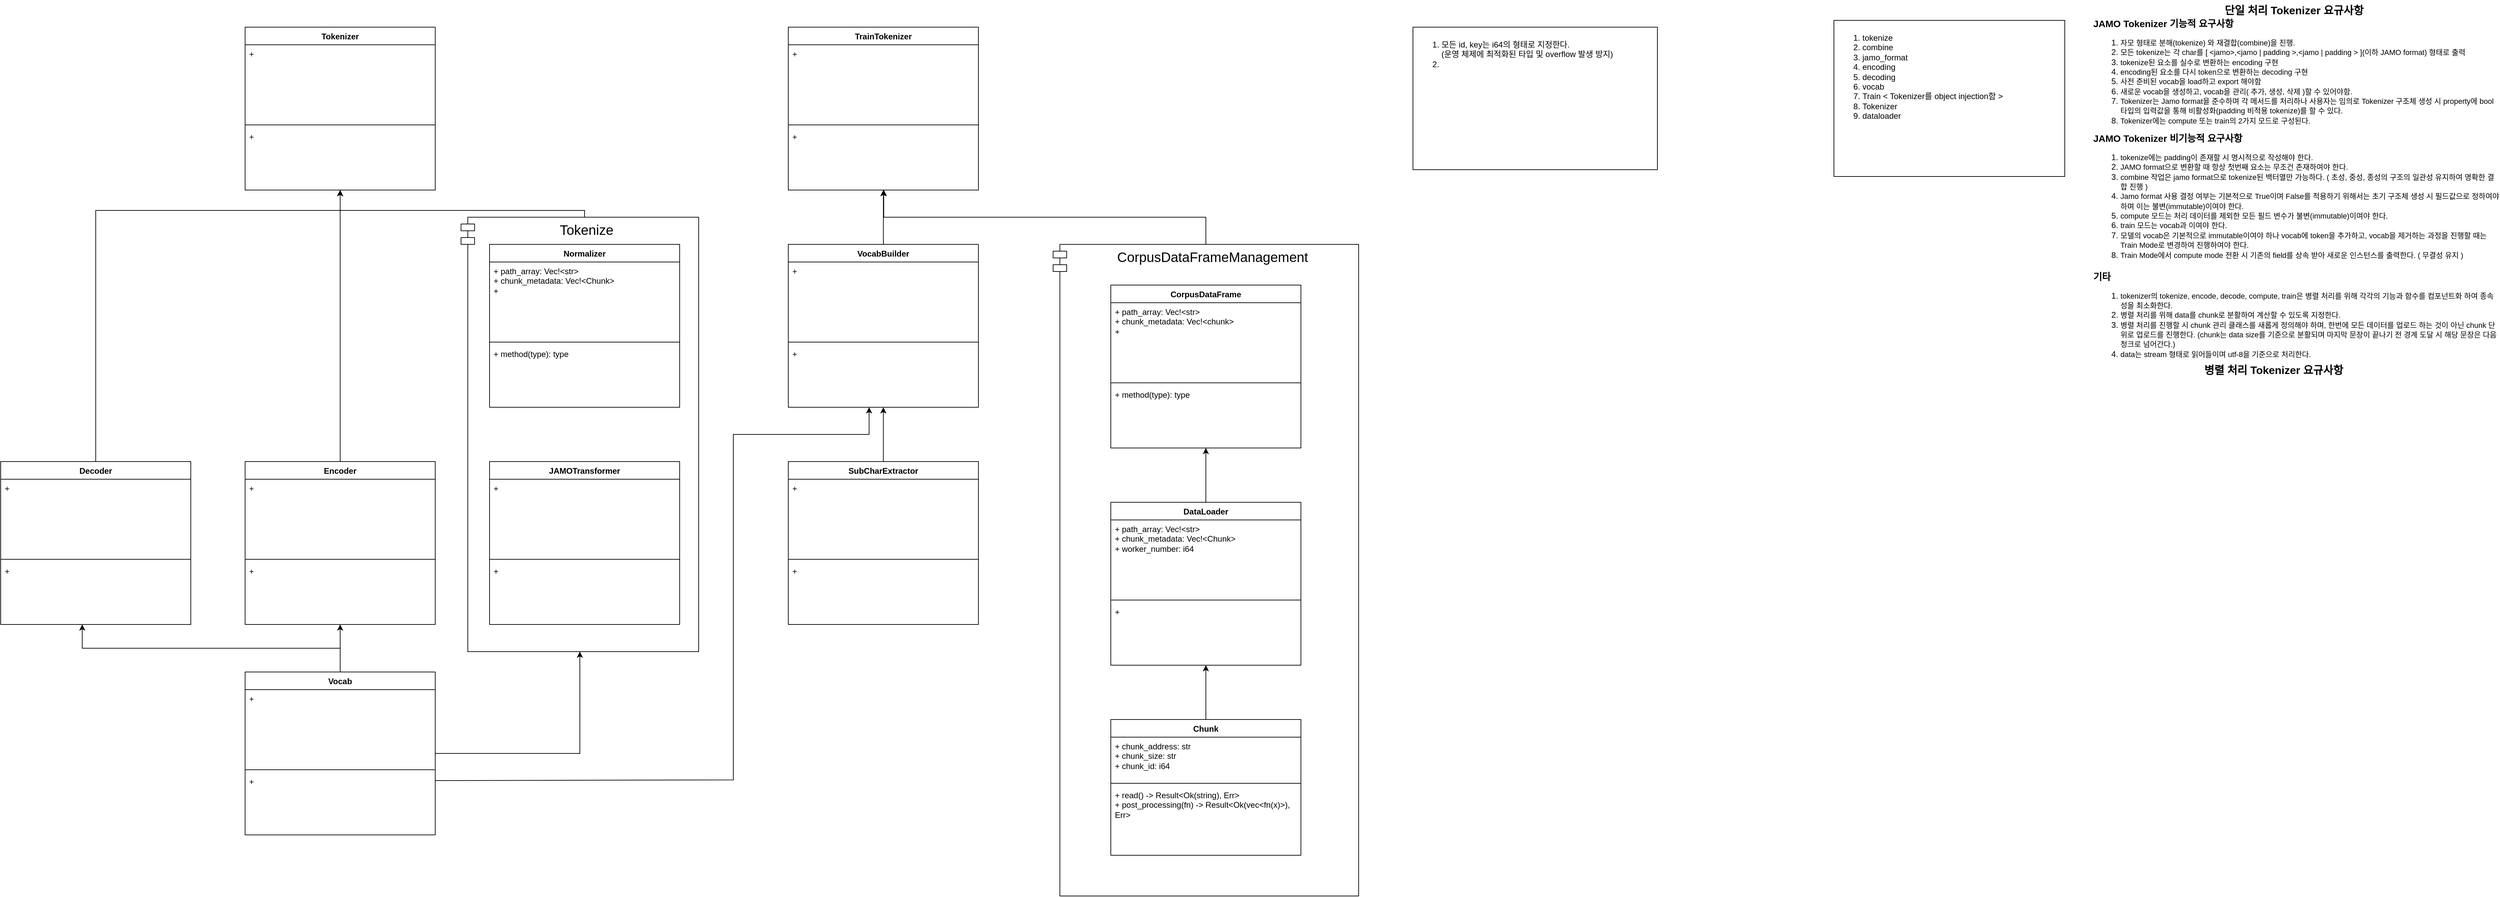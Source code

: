 <mxfile version="27.1.4">
  <diagram name="페이지-1" id="0h08854TT0-nEwNd6orM">
    <mxGraphModel dx="4878" dy="998" grid="1" gridSize="10" guides="1" tooltips="1" connect="1" arrows="1" fold="1" page="1" pageScale="1" pageWidth="827" pageHeight="1169" math="0" shadow="0">
      <root>
        <mxCell id="0" />
        <mxCell id="1" parent="0" />
        <mxCell id="PSzea8uc5oQjdOAftCm1-1" value="&lt;span style=&quot;font-size: 14px;&quot;&gt;&lt;b&gt;JAMO Tokenizer 기능적 요구사항&lt;/b&gt;&lt;/span&gt;&lt;div&gt;&lt;p&gt;&lt;/p&gt;&lt;ol&gt;&lt;li&gt;&lt;font style=&quot;font-size: 11px;&quot;&gt;자모 형태로 분해(tokenize) 와 재결합(combine)을 진행.&lt;/font&gt;&lt;/li&gt;&lt;li&gt;&lt;font style=&quot;font-size: 11px;&quot;&gt;모든 tokenize는 각 char를 [ &amp;lt;jamo&amp;gt;,&amp;lt;jamo&amp;nbsp;| padding&amp;nbsp;&amp;gt;,&amp;lt;jamo | padding &amp;gt;&amp;nbsp;](이하 JAMO format) 형태로 출력&lt;/font&gt;&lt;/li&gt;&lt;li&gt;&lt;font style=&quot;font-size: 11px;&quot;&gt;tokenize된 요소를 실수로 변환하는 encoding 구현&lt;/font&gt;&lt;/li&gt;&lt;li&gt;&lt;font style=&quot;font-size: 11px;&quot;&gt;encoding된 요소를 다시 token으로 변환하는 decoding 구현&lt;/font&gt;&lt;/li&gt;&lt;li&gt;&lt;span style=&quot;font-size: 11px;&quot;&gt;사전 준비된 vocab을 load하고 export 해야함&lt;/span&gt;&lt;/li&gt;&lt;li&gt;&lt;span style=&quot;font-size: 11px;&quot;&gt;새로운 vocab을 생성하고, vocab을 관리( 추가, 생성, 삭제 )할 수 있어야함.&lt;/span&gt;&lt;/li&gt;&lt;li&gt;&lt;span style=&quot;font-size: 11px;&quot;&gt;Tokenizer는 Jamo format을 준수하며 각 메서드를 처리하나 사용자는 임의로 Tokenizer 구조체 생성 시 property에 bool 타입의 입력값을 통해 비활성화(padding 비적용 tokenize)를 할 수 있다.&lt;/span&gt;&lt;/li&gt;&lt;li&gt;&lt;span style=&quot;font-size: 11px;&quot;&gt;Tokenizer에는 compute 또는 train의 2가지 모드로 구성된다.&lt;/span&gt;&lt;/li&gt;&lt;/ol&gt;&lt;p&gt;&lt;/p&gt;&lt;div&gt;&lt;span style=&quot;font-size: 14px;&quot;&gt;&lt;b&gt;&lt;br&gt;&lt;/b&gt;&lt;/span&gt;&lt;/div&gt;&lt;/div&gt;" style="text;html=1;align=left;verticalAlign=middle;whiteSpace=wrap;rounded=0;" parent="1" vertex="1">
          <mxGeometry x="160" y="80" width="600" height="160" as="geometry" />
        </mxCell>
        <mxCell id="PSzea8uc5oQjdOAftCm1-2" value="&lt;span style=&quot;font-size: 14px;&quot;&gt;&lt;b&gt;JAMO Tokenizer 비기능적 요구사항&lt;/b&gt;&lt;/span&gt;&lt;div&gt;&lt;p&gt;&lt;/p&gt;&lt;ol&gt;&lt;li&gt;&lt;font style=&quot;font-size: 11px;&quot;&gt;tokenize에는 padding이 존재할 시 명시적으로 작성해야 한다.&lt;/font&gt;&lt;/li&gt;&lt;li&gt;&lt;font style=&quot;font-size: 11px;&quot;&gt;JAMO format으로 변환할 때 항상 첫번째 요소는 무조건 존재하여야 한다.&lt;/font&gt;&lt;/li&gt;&lt;li&gt;&lt;font style=&quot;font-size: 11px;&quot;&gt;combine 작업은 jamo format으로 tokenize된 백터열만 가능하다. ( 초성, 중성, 종성의 구조의 일관성 유지하여 명확한 결합 진행 )&lt;/font&gt;&lt;/li&gt;&lt;li&gt;&lt;span style=&quot;font-size: 11px;&quot;&gt;Jamo format 사용 결정 여부는 기본적으로 True이며 False를 적용하기 위해서는 초기 구조체 생성 시 필드값으로 정하여야 하며 이는 불변(immutable)이여야 한다.&lt;/span&gt;&lt;/li&gt;&lt;li&gt;&lt;span style=&quot;font-size: 11px;&quot;&gt;compute 모드는 처리 데이터를 제외한 모든 필드 변수가&amp;nbsp;불변(immutable)이여야 한다.&lt;/span&gt;&lt;/li&gt;&lt;li&gt;&lt;span style=&quot;font-size: 11px;&quot;&gt;train 모드는 vocab과 이여야 한다.&lt;/span&gt;&lt;/li&gt;&lt;li&gt;&lt;span style=&quot;font-size: 11px;&quot;&gt;모델의 vocab은 기본적으로 immutable이여야 하나 vocab에 token을 추가하고, vocab을 제거하는 과정을 진행할 때는 Train Mode로 변경하여 진행하여야 한다.&lt;/span&gt;&lt;/li&gt;&lt;li&gt;&lt;span style=&quot;font-size: 11px;&quot;&gt;Train Mode에서 compute mode 전환 시 기존의 field를 상속 받아 새로운 인스턴스를 출력한다. ( 무결성 유지 )&lt;/span&gt;&lt;/li&gt;&lt;/ol&gt;&lt;/div&gt;" style="text;html=1;align=left;verticalAlign=middle;whiteSpace=wrap;rounded=0;" parent="1" vertex="1">
          <mxGeometry x="160" y="240" width="600" height="190" as="geometry" />
        </mxCell>
        <mxCell id="PSzea8uc5oQjdOAftCm1-3" value="&lt;font style=&quot;font-size: 16px;&quot;&gt;&lt;b&gt;단일 처리 Tokenizer 요규사항&amp;nbsp;&lt;/b&gt;&lt;/font&gt;" style="text;html=1;align=center;verticalAlign=middle;whiteSpace=wrap;rounded=0;" parent="1" vertex="1">
          <mxGeometry x="160" y="40" width="600" height="30" as="geometry" />
        </mxCell>
        <mxCell id="PSzea8uc5oQjdOAftCm1-4" value="&lt;font style=&quot;font-size: 16px;&quot;&gt;&lt;b&gt;병렬 처리 Tokenizer 요규사항&amp;nbsp;&lt;/b&gt;&lt;/font&gt;" style="text;html=1;align=center;verticalAlign=middle;whiteSpace=wrap;rounded=0;" parent="1" vertex="1">
          <mxGeometry x="130" y="570" width="600" height="30" as="geometry" />
        </mxCell>
        <mxCell id="PSzea8uc5oQjdOAftCm1-5" value="&lt;span style=&quot;font-size: 14px;&quot;&gt;&lt;b&gt;기타&lt;/b&gt;&lt;/span&gt;&lt;div&gt;&lt;p&gt;&lt;/p&gt;&lt;ol&gt;&lt;li&gt;&lt;span style=&quot;font-size: 11px;&quot;&gt;tokenizer의 tokenize, encode, decode, compute, train은 병렬 처리를 위해 각각의 기능과 함수를 컴포넌트화 하여 종속성을 최소화한다.&lt;/span&gt;&lt;/li&gt;&lt;li&gt;&lt;span style=&quot;font-size: 11px;&quot;&gt;병렬 처리를 위해 data를 chunk로 분활하여 계산할 수 있도록 지정한다.&lt;/span&gt;&lt;/li&gt;&lt;li&gt;&lt;span style=&quot;font-size: 11px;&quot;&gt;병렬 처리를 진행할 시 chunk 관리 클래스를 새롭게 정의해야 하며, 한번에 모든 데이터를 업로드 하는 것이 아닌 chunk 단위로 업로드를 진행한다. (chunk는 data size를 기준으로 분활되며 마지막 문장이 끝나기 전 경계 도달 시 해당 문장은 다음 청크로 넘어간다.)&lt;/span&gt;&lt;/li&gt;&lt;li&gt;&lt;span style=&quot;font-size: 11px;&quot;&gt;data는 stream 형태로 읽어들이며 utf-8을 기준으로 처리한다.&lt;/span&gt;&lt;/li&gt;&lt;/ol&gt;&lt;/div&gt;" style="text;html=1;align=left;verticalAlign=middle;whiteSpace=wrap;rounded=0;" parent="1" vertex="1">
          <mxGeometry x="160" y="440" width="600" height="140" as="geometry" />
        </mxCell>
        <mxCell id="PSzea8uc5oQjdOAftCm1-6" value="&lt;ol&gt;&lt;li&gt;tokenize&lt;/li&gt;&lt;li&gt;combine&lt;/li&gt;&lt;li&gt;jamo_format&lt;/li&gt;&lt;li&gt;encoding&lt;/li&gt;&lt;li&gt;decoding&lt;/li&gt;&lt;li&gt;vocab&lt;/li&gt;&lt;li&gt;&lt;span style=&quot;background-color: transparent; color: light-dark(rgb(0, 0, 0), rgb(255, 255, 255));&quot;&gt;Train &amp;lt; Tokenizer를 object injection함 &amp;gt;&lt;/span&gt;&lt;/li&gt;&lt;li&gt;Tokenizer&lt;/li&gt;&lt;li&gt;dataloader&lt;/li&gt;&lt;/ol&gt;" style="rounded=0;whiteSpace=wrap;html=1;align=left;verticalAlign=top;" parent="1" vertex="1">
          <mxGeometry x="-220" y="70" width="340" height="230" as="geometry" />
        </mxCell>
        <mxCell id="-UDsvztjERI6EMqML59h-25" style="edgeStyle=orthogonalEdgeStyle;rounded=0;orthogonalLoop=1;jettySize=auto;html=1;entryX=0.5;entryY=1;entryDx=0;entryDy=0;entryPerimeter=0;" edge="1" parent="1" target="-UDsvztjERI6EMqML59h-4">
          <mxGeometry relative="1" as="geometry">
            <mxPoint x="-2420" y="330" as="targetPoint" />
            <mxPoint x="-2060" y="370" as="sourcePoint" />
            <Array as="points">
              <mxPoint x="-2060" y="350" />
              <mxPoint x="-2420" y="350" />
            </Array>
          </mxGeometry>
        </mxCell>
        <mxCell id="fGygiR2meMWEybvUlObT-21" value="&lt;ol&gt;&lt;li&gt;모든 id, key는 i64의 형태로 지정한다.&lt;br&gt;(운영 체제에 최적화된 타입 및 overflow 발생 방지)&lt;/li&gt;&lt;li&gt;&lt;br&gt;&lt;/li&gt;&lt;/ol&gt;" style="whiteSpace=wrap;html=1;verticalAlign=top;align=left;" parent="1" vertex="1">
          <mxGeometry x="-840" y="80" width="360" height="210" as="geometry" />
        </mxCell>
        <mxCell id="-UDsvztjERI6EMqML59h-1" value="Tokenizer" style="swimlane;fontStyle=1;align=center;verticalAlign=top;childLayout=stackLayout;horizontal=1;startSize=26;horizontalStack=0;resizeParent=1;resizeParentMax=0;resizeLast=0;collapsible=1;marginBottom=0;whiteSpace=wrap;html=1;" vertex="1" parent="1">
          <mxGeometry x="-2560" y="80" width="280" height="240" as="geometry" />
        </mxCell>
        <mxCell id="-UDsvztjERI6EMqML59h-2" value="+" style="text;strokeColor=none;fillColor=none;align=left;verticalAlign=top;spacingLeft=4;spacingRight=4;overflow=hidden;rotatable=0;points=[[0,0.5],[1,0.5]];portConstraint=eastwest;whiteSpace=wrap;html=1;" vertex="1" parent="-UDsvztjERI6EMqML59h-1">
          <mxGeometry y="26" width="280" height="114" as="geometry" />
        </mxCell>
        <mxCell id="-UDsvztjERI6EMqML59h-3" value="" style="line;strokeWidth=1;fillColor=none;align=left;verticalAlign=middle;spacingTop=-1;spacingLeft=3;spacingRight=3;rotatable=0;labelPosition=right;points=[];portConstraint=eastwest;strokeColor=inherit;" vertex="1" parent="-UDsvztjERI6EMqML59h-1">
          <mxGeometry y="140" width="280" height="8" as="geometry" />
        </mxCell>
        <mxCell id="-UDsvztjERI6EMqML59h-4" value="+&amp;nbsp;" style="text;strokeColor=none;fillColor=none;align=left;verticalAlign=top;spacingLeft=4;spacingRight=4;overflow=hidden;rotatable=0;points=[[0,0.5],[1,0.5]];portConstraint=eastwest;whiteSpace=wrap;html=1;" vertex="1" parent="-UDsvztjERI6EMqML59h-1">
          <mxGeometry y="148" width="280" height="92" as="geometry" />
        </mxCell>
        <mxCell id="-UDsvztjERI6EMqML59h-26" style="edgeStyle=orthogonalEdgeStyle;rounded=0;orthogonalLoop=1;jettySize=auto;html=1;" edge="1" parent="1" source="-UDsvztjERI6EMqML59h-9">
          <mxGeometry relative="1" as="geometry">
            <mxPoint x="-2060" y="640" as="targetPoint" />
          </mxGeometry>
        </mxCell>
        <mxCell id="-UDsvztjERI6EMqML59h-13" value="Encoder" style="swimlane;fontStyle=1;align=center;verticalAlign=top;childLayout=stackLayout;horizontal=1;startSize=26;horizontalStack=0;resizeParent=1;resizeParentMax=0;resizeLast=0;collapsible=1;marginBottom=0;whiteSpace=wrap;html=1;" vertex="1" parent="1">
          <mxGeometry x="-2560" y="720" width="280" height="240" as="geometry" />
        </mxCell>
        <mxCell id="-UDsvztjERI6EMqML59h-14" value="+" style="text;strokeColor=none;fillColor=none;align=left;verticalAlign=top;spacingLeft=4;spacingRight=4;overflow=hidden;rotatable=0;points=[[0,0.5],[1,0.5]];portConstraint=eastwest;whiteSpace=wrap;html=1;" vertex="1" parent="-UDsvztjERI6EMqML59h-13">
          <mxGeometry y="26" width="280" height="114" as="geometry" />
        </mxCell>
        <mxCell id="-UDsvztjERI6EMqML59h-15" value="" style="line;strokeWidth=1;fillColor=none;align=left;verticalAlign=middle;spacingTop=-1;spacingLeft=3;spacingRight=3;rotatable=0;labelPosition=right;points=[];portConstraint=eastwest;strokeColor=inherit;" vertex="1" parent="-UDsvztjERI6EMqML59h-13">
          <mxGeometry y="140" width="280" height="8" as="geometry" />
        </mxCell>
        <mxCell id="-UDsvztjERI6EMqML59h-16" value="+&amp;nbsp;" style="text;strokeColor=none;fillColor=none;align=left;verticalAlign=top;spacingLeft=4;spacingRight=4;overflow=hidden;rotatable=0;points=[[0,0.5],[1,0.5]];portConstraint=eastwest;whiteSpace=wrap;html=1;" vertex="1" parent="-UDsvztjERI6EMqML59h-13">
          <mxGeometry y="148" width="280" height="92" as="geometry" />
        </mxCell>
        <mxCell id="-UDsvztjERI6EMqML59h-28" style="edgeStyle=orthogonalEdgeStyle;rounded=0;orthogonalLoop=1;jettySize=auto;html=1;" edge="1" parent="1" source="-UDsvztjERI6EMqML59h-17">
          <mxGeometry relative="1" as="geometry">
            <mxPoint x="-2420" y="320" as="targetPoint" />
            <Array as="points">
              <mxPoint x="-2780" y="350" />
              <mxPoint x="-2420" y="350" />
            </Array>
          </mxGeometry>
        </mxCell>
        <mxCell id="-UDsvztjERI6EMqML59h-17" value="Decoder" style="swimlane;fontStyle=1;align=center;verticalAlign=top;childLayout=stackLayout;horizontal=1;startSize=26;horizontalStack=0;resizeParent=1;resizeParentMax=0;resizeLast=0;collapsible=1;marginBottom=0;whiteSpace=wrap;html=1;" vertex="1" parent="1">
          <mxGeometry x="-2920" y="720" width="280" height="240" as="geometry" />
        </mxCell>
        <mxCell id="-UDsvztjERI6EMqML59h-18" value="+" style="text;strokeColor=none;fillColor=none;align=left;verticalAlign=top;spacingLeft=4;spacingRight=4;overflow=hidden;rotatable=0;points=[[0,0.5],[1,0.5]];portConstraint=eastwest;whiteSpace=wrap;html=1;" vertex="1" parent="-UDsvztjERI6EMqML59h-17">
          <mxGeometry y="26" width="280" height="114" as="geometry" />
        </mxCell>
        <mxCell id="-UDsvztjERI6EMqML59h-19" value="" style="line;strokeWidth=1;fillColor=none;align=left;verticalAlign=middle;spacingTop=-1;spacingLeft=3;spacingRight=3;rotatable=0;labelPosition=right;points=[];portConstraint=eastwest;strokeColor=inherit;" vertex="1" parent="-UDsvztjERI6EMqML59h-17">
          <mxGeometry y="140" width="280" height="8" as="geometry" />
        </mxCell>
        <mxCell id="-UDsvztjERI6EMqML59h-20" value="+&amp;nbsp;" style="text;strokeColor=none;fillColor=none;align=left;verticalAlign=top;spacingLeft=4;spacingRight=4;overflow=hidden;rotatable=0;points=[[0,0.5],[1,0.5]];portConstraint=eastwest;whiteSpace=wrap;html=1;" vertex="1" parent="-UDsvztjERI6EMqML59h-17">
          <mxGeometry y="148" width="280" height="92" as="geometry" />
        </mxCell>
        <mxCell id="-UDsvztjERI6EMqML59h-76" style="edgeStyle=orthogonalEdgeStyle;rounded=0;orthogonalLoop=1;jettySize=auto;html=1;exitX=1;exitY=0.13;exitDx=0;exitDy=0;exitPerimeter=0;" edge="1" parent="1" source="-UDsvztjERI6EMqML59h-24">
          <mxGeometry relative="1" as="geometry">
            <mxPoint x="-1641" y="640" as="targetPoint" />
            <mxPoint x="-2301" y="1190" as="sourcePoint" />
            <Array as="points">
              <mxPoint x="-1841" y="1189" />
              <mxPoint x="-1841" y="680" />
              <mxPoint x="-1641" y="680" />
            </Array>
          </mxGeometry>
        </mxCell>
        <mxCell id="-UDsvztjERI6EMqML59h-21" value="Vocab" style="swimlane;fontStyle=1;align=center;verticalAlign=top;childLayout=stackLayout;horizontal=1;startSize=26;horizontalStack=0;resizeParent=1;resizeParentMax=0;resizeLast=0;collapsible=1;marginBottom=0;whiteSpace=wrap;html=1;" vertex="1" parent="1">
          <mxGeometry x="-2560" y="1030" width="280" height="240" as="geometry" />
        </mxCell>
        <mxCell id="-UDsvztjERI6EMqML59h-22" value="+" style="text;strokeColor=none;fillColor=none;align=left;verticalAlign=top;spacingLeft=4;spacingRight=4;overflow=hidden;rotatable=0;points=[[0,0.5],[1,0.5]];portConstraint=eastwest;whiteSpace=wrap;html=1;" vertex="1" parent="-UDsvztjERI6EMqML59h-21">
          <mxGeometry y="26" width="280" height="114" as="geometry" />
        </mxCell>
        <mxCell id="-UDsvztjERI6EMqML59h-23" value="" style="line;strokeWidth=1;fillColor=none;align=left;verticalAlign=middle;spacingTop=-1;spacingLeft=3;spacingRight=3;rotatable=0;labelPosition=right;points=[];portConstraint=eastwest;strokeColor=inherit;" vertex="1" parent="-UDsvztjERI6EMqML59h-21">
          <mxGeometry y="140" width="280" height="8" as="geometry" />
        </mxCell>
        <mxCell id="-UDsvztjERI6EMqML59h-24" value="+&amp;nbsp;" style="text;strokeColor=none;fillColor=none;align=left;verticalAlign=top;spacingLeft=4;spacingRight=4;overflow=hidden;rotatable=0;points=[[0,0.5],[1,0.5]];portConstraint=eastwest;whiteSpace=wrap;html=1;" vertex="1" parent="-UDsvztjERI6EMqML59h-21">
          <mxGeometry y="148" width="280" height="92" as="geometry" />
        </mxCell>
        <mxCell id="-UDsvztjERI6EMqML59h-27" style="edgeStyle=orthogonalEdgeStyle;rounded=0;orthogonalLoop=1;jettySize=auto;html=1;entryX=0.5;entryY=1;entryDx=0;entryDy=0;entryPerimeter=0;" edge="1" parent="1" source="-UDsvztjERI6EMqML59h-13" target="-UDsvztjERI6EMqML59h-4">
          <mxGeometry relative="1" as="geometry" />
        </mxCell>
        <mxCell id="-UDsvztjERI6EMqML59h-29" style="edgeStyle=orthogonalEdgeStyle;rounded=0;orthogonalLoop=1;jettySize=auto;html=1;entryX=0.5;entryY=1;entryDx=0;entryDy=0;entryPerimeter=0;" edge="1" parent="1" source="-UDsvztjERI6EMqML59h-21" target="-UDsvztjERI6EMqML59h-16">
          <mxGeometry relative="1" as="geometry" />
        </mxCell>
        <mxCell id="-UDsvztjERI6EMqML59h-31" style="edgeStyle=orthogonalEdgeStyle;rounded=0;orthogonalLoop=1;jettySize=auto;html=1;" edge="1" parent="1" source="-UDsvztjERI6EMqML59h-21" target="-UDsvztjERI6EMqML59h-74">
          <mxGeometry relative="1" as="geometry" />
        </mxCell>
        <mxCell id="-UDsvztjERI6EMqML59h-32" style="edgeStyle=orthogonalEdgeStyle;rounded=0;orthogonalLoop=1;jettySize=auto;html=1;entryX=0.429;entryY=1;entryDx=0;entryDy=0;entryPerimeter=0;" edge="1" parent="1" source="-UDsvztjERI6EMqML59h-21" target="-UDsvztjERI6EMqML59h-20">
          <mxGeometry relative="1" as="geometry" />
        </mxCell>
        <mxCell id="-UDsvztjERI6EMqML59h-35" value="TrainTokenizer" style="swimlane;fontStyle=1;align=center;verticalAlign=top;childLayout=stackLayout;horizontal=1;startSize=26;horizontalStack=0;resizeParent=1;resizeParentMax=0;resizeLast=0;collapsible=1;marginBottom=0;whiteSpace=wrap;html=1;" vertex="1" parent="1">
          <mxGeometry x="-1760" y="80" width="280" height="240" as="geometry" />
        </mxCell>
        <mxCell id="-UDsvztjERI6EMqML59h-36" value="+" style="text;strokeColor=none;fillColor=none;align=left;verticalAlign=top;spacingLeft=4;spacingRight=4;overflow=hidden;rotatable=0;points=[[0,0.5],[1,0.5]];portConstraint=eastwest;whiteSpace=wrap;html=1;" vertex="1" parent="-UDsvztjERI6EMqML59h-35">
          <mxGeometry y="26" width="280" height="114" as="geometry" />
        </mxCell>
        <mxCell id="-UDsvztjERI6EMqML59h-37" value="" style="line;strokeWidth=1;fillColor=none;align=left;verticalAlign=middle;spacingTop=-1;spacingLeft=3;spacingRight=3;rotatable=0;labelPosition=right;points=[];portConstraint=eastwest;strokeColor=inherit;" vertex="1" parent="-UDsvztjERI6EMqML59h-35">
          <mxGeometry y="140" width="280" height="8" as="geometry" />
        </mxCell>
        <mxCell id="-UDsvztjERI6EMqML59h-38" value="+&amp;nbsp;" style="text;strokeColor=none;fillColor=none;align=left;verticalAlign=top;spacingLeft=4;spacingRight=4;overflow=hidden;rotatable=0;points=[[0,0.5],[1,0.5]];portConstraint=eastwest;whiteSpace=wrap;html=1;" vertex="1" parent="-UDsvztjERI6EMqML59h-35">
          <mxGeometry y="148" width="280" height="92" as="geometry" />
        </mxCell>
        <mxCell id="-UDsvztjERI6EMqML59h-46" value="" style="group" vertex="1" connectable="0" parent="1">
          <mxGeometry x="-1370" y="400" width="450" height="960" as="geometry" />
        </mxCell>
        <mxCell id="-UDsvztjERI6EMqML59h-45" value="&lt;span style=&quot;font-size: 20px;&quot;&gt;CorpusDataFrameManagement&lt;/span&gt;" style="shape=module;align=left;spacingLeft=20;align=center;verticalAlign=top;whiteSpace=wrap;html=1;" vertex="1" parent="-UDsvztjERI6EMqML59h-46">
          <mxGeometry width="450" height="960" as="geometry" />
        </mxCell>
        <mxCell id="fGygiR2meMWEybvUlObT-2" value="DataLoader" style="swimlane;fontStyle=1;align=center;verticalAlign=top;childLayout=stackLayout;horizontal=1;startSize=26;horizontalStack=0;resizeParent=1;resizeParentMax=0;resizeLast=0;collapsible=1;marginBottom=0;whiteSpace=wrap;html=1;" parent="-UDsvztjERI6EMqML59h-46" vertex="1">
          <mxGeometry x="85" y="380" width="280" height="240" as="geometry" />
        </mxCell>
        <mxCell id="fGygiR2meMWEybvUlObT-3" value="+ path_array: Vec!&amp;lt;str&amp;gt;&lt;div&gt;+ chunk_metadata: Vec!&amp;lt;Chunk&amp;gt;&lt;/div&gt;&lt;div&gt;+ worker_number:&amp;nbsp;&lt;span style=&quot;background-color: transparent; color: light-dark(rgb(0, 0, 0), rgb(255, 255, 255));&quot;&gt;i64&lt;/span&gt;&lt;/div&gt;" style="text;strokeColor=none;fillColor=none;align=left;verticalAlign=top;spacingLeft=4;spacingRight=4;overflow=hidden;rotatable=0;points=[[0,0.5],[1,0.5]];portConstraint=eastwest;whiteSpace=wrap;html=1;" parent="fGygiR2meMWEybvUlObT-2" vertex="1">
          <mxGeometry y="26" width="280" height="114" as="geometry" />
        </mxCell>
        <mxCell id="fGygiR2meMWEybvUlObT-4" value="" style="line;strokeWidth=1;fillColor=none;align=left;verticalAlign=middle;spacingTop=-1;spacingLeft=3;spacingRight=3;rotatable=0;labelPosition=right;points=[];portConstraint=eastwest;strokeColor=inherit;" parent="fGygiR2meMWEybvUlObT-2" vertex="1">
          <mxGeometry y="140" width="280" height="8" as="geometry" />
        </mxCell>
        <mxCell id="fGygiR2meMWEybvUlObT-5" value="+&amp;nbsp;" style="text;strokeColor=none;fillColor=none;align=left;verticalAlign=top;spacingLeft=4;spacingRight=4;overflow=hidden;rotatable=0;points=[[0,0.5],[1,0.5]];portConstraint=eastwest;whiteSpace=wrap;html=1;" parent="fGygiR2meMWEybvUlObT-2" vertex="1">
          <mxGeometry y="148" width="280" height="92" as="geometry" />
        </mxCell>
        <mxCell id="fGygiR2meMWEybvUlObT-6" value="Chunk" style="swimlane;fontStyle=1;align=center;verticalAlign=top;childLayout=stackLayout;horizontal=1;startSize=26;horizontalStack=0;resizeParent=1;resizeParentMax=0;resizeLast=0;collapsible=1;marginBottom=0;whiteSpace=wrap;html=1;" parent="-UDsvztjERI6EMqML59h-46" vertex="1">
          <mxGeometry x="85" y="700" width="280" height="200" as="geometry" />
        </mxCell>
        <mxCell id="fGygiR2meMWEybvUlObT-7" value="+ chunk_address: str&lt;div&gt;+ chunk_size: str&lt;/div&gt;&lt;div&gt;+ chunk_id: i64&lt;/div&gt;" style="text;strokeColor=none;fillColor=none;align=left;verticalAlign=top;spacingLeft=4;spacingRight=4;overflow=hidden;rotatable=0;points=[[0,0.5],[1,0.5]];portConstraint=eastwest;whiteSpace=wrap;html=1;" parent="fGygiR2meMWEybvUlObT-6" vertex="1">
          <mxGeometry y="26" width="280" height="64" as="geometry" />
        </mxCell>
        <mxCell id="fGygiR2meMWEybvUlObT-8" value="" style="line;strokeWidth=1;fillColor=none;align=left;verticalAlign=middle;spacingTop=-1;spacingLeft=3;spacingRight=3;rotatable=0;labelPosition=right;points=[];portConstraint=eastwest;strokeColor=inherit;" parent="fGygiR2meMWEybvUlObT-6" vertex="1">
          <mxGeometry y="90" width="280" height="8" as="geometry" />
        </mxCell>
        <mxCell id="fGygiR2meMWEybvUlObT-9" value="+ read() -&amp;gt; Result&amp;lt;Ok(string), Err&amp;gt;&lt;div&gt;+ post_processing(fn)&lt;span style=&quot;background-color: transparent; color: light-dark(rgb(0, 0, 0), rgb(255, 255, 255));&quot;&gt;&amp;nbsp;&lt;/span&gt;&lt;span style=&quot;background-color: transparent; color: light-dark(rgb(0, 0, 0), rgb(255, 255, 255));&quot;&gt;-&amp;gt; Result&amp;lt;Ok(vec&amp;lt;&lt;/span&gt;&lt;span style=&quot;background-color: transparent; color: light-dark(rgb(0, 0, 0), rgb(255, 255, 255));&quot;&gt;fn(x)&lt;/span&gt;&lt;span style=&quot;background-color: transparent; color: light-dark(rgb(0, 0, 0), rgb(255, 255, 255));&quot;&gt;&amp;gt;), Err&amp;gt;&lt;/span&gt;&lt;/div&gt;" style="text;strokeColor=none;fillColor=none;align=left;verticalAlign=top;spacingLeft=4;spacingRight=4;overflow=hidden;rotatable=0;points=[[0,0.5],[1,0.5]];portConstraint=eastwest;whiteSpace=wrap;html=1;" parent="fGygiR2meMWEybvUlObT-6" vertex="1">
          <mxGeometry y="98" width="280" height="102" as="geometry" />
        </mxCell>
        <mxCell id="fGygiR2meMWEybvUlObT-17" value="CorpusDataFrame" style="swimlane;fontStyle=1;align=center;verticalAlign=top;childLayout=stackLayout;horizontal=1;startSize=26;horizontalStack=0;resizeParent=1;resizeParentMax=0;resizeLast=0;collapsible=1;marginBottom=0;whiteSpace=wrap;html=1;" parent="-UDsvztjERI6EMqML59h-46" vertex="1">
          <mxGeometry x="85" y="60" width="280" height="240" as="geometry" />
        </mxCell>
        <mxCell id="fGygiR2meMWEybvUlObT-18" value="+ path_array: Vec!&amp;lt;str&amp;gt;&lt;div&gt;+ chunk_metadata: Vec!&amp;lt;chunk&amp;gt;&lt;/div&gt;&lt;div&gt;+&amp;nbsp;&lt;/div&gt;" style="text;strokeColor=none;fillColor=none;align=left;verticalAlign=top;spacingLeft=4;spacingRight=4;overflow=hidden;rotatable=0;points=[[0,0.5],[1,0.5]];portConstraint=eastwest;whiteSpace=wrap;html=1;" parent="fGygiR2meMWEybvUlObT-17" vertex="1">
          <mxGeometry y="26" width="280" height="114" as="geometry" />
        </mxCell>
        <mxCell id="fGygiR2meMWEybvUlObT-19" value="" style="line;strokeWidth=1;fillColor=none;align=left;verticalAlign=middle;spacingTop=-1;spacingLeft=3;spacingRight=3;rotatable=0;labelPosition=right;points=[];portConstraint=eastwest;strokeColor=inherit;" parent="fGygiR2meMWEybvUlObT-17" vertex="1">
          <mxGeometry y="140" width="280" height="8" as="geometry" />
        </mxCell>
        <mxCell id="fGygiR2meMWEybvUlObT-20" value="+ method(type): type" style="text;strokeColor=none;fillColor=none;align=left;verticalAlign=top;spacingLeft=4;spacingRight=4;overflow=hidden;rotatable=0;points=[[0,0.5],[1,0.5]];portConstraint=eastwest;whiteSpace=wrap;html=1;" parent="fGygiR2meMWEybvUlObT-17" vertex="1">
          <mxGeometry y="148" width="280" height="92" as="geometry" />
        </mxCell>
        <mxCell id="-UDsvztjERI6EMqML59h-33" style="edgeStyle=orthogonalEdgeStyle;rounded=0;orthogonalLoop=1;jettySize=auto;html=1;entryX=0.5;entryY=1;entryDx=0;entryDy=0;entryPerimeter=0;" edge="1" parent="-UDsvztjERI6EMqML59h-46" source="fGygiR2meMWEybvUlObT-6" target="fGygiR2meMWEybvUlObT-5">
          <mxGeometry relative="1" as="geometry">
            <mxPoint x="225" y="630" as="targetPoint" />
          </mxGeometry>
        </mxCell>
        <mxCell id="-UDsvztjERI6EMqML59h-34" style="edgeStyle=orthogonalEdgeStyle;rounded=0;orthogonalLoop=1;jettySize=auto;html=1;entryX=0.5;entryY=1;entryDx=0;entryDy=0;entryPerimeter=0;" edge="1" parent="-UDsvztjERI6EMqML59h-46" source="fGygiR2meMWEybvUlObT-2" target="fGygiR2meMWEybvUlObT-20">
          <mxGeometry relative="1" as="geometry" />
        </mxCell>
        <mxCell id="-UDsvztjERI6EMqML59h-55" style="edgeStyle=orthogonalEdgeStyle;rounded=0;orthogonalLoop=1;jettySize=auto;html=1;entryX=0.5;entryY=1;entryDx=0;entryDy=0;entryPerimeter=0;" edge="1" parent="1" source="-UDsvztjERI6EMqML59h-47" target="-UDsvztjERI6EMqML59h-54">
          <mxGeometry relative="1" as="geometry">
            <mxPoint x="-1620" y="650" as="targetPoint" />
          </mxGeometry>
        </mxCell>
        <mxCell id="-UDsvztjERI6EMqML59h-47" value="SubCharExtractor" style="swimlane;fontStyle=1;align=center;verticalAlign=top;childLayout=stackLayout;horizontal=1;startSize=26;horizontalStack=0;resizeParent=1;resizeParentMax=0;resizeLast=0;collapsible=1;marginBottom=0;whiteSpace=wrap;html=1;" vertex="1" parent="1">
          <mxGeometry x="-1760" y="720" width="280" height="240" as="geometry" />
        </mxCell>
        <mxCell id="-UDsvztjERI6EMqML59h-48" value="+" style="text;strokeColor=none;fillColor=none;align=left;verticalAlign=top;spacingLeft=4;spacingRight=4;overflow=hidden;rotatable=0;points=[[0,0.5],[1,0.5]];portConstraint=eastwest;whiteSpace=wrap;html=1;" vertex="1" parent="-UDsvztjERI6EMqML59h-47">
          <mxGeometry y="26" width="280" height="114" as="geometry" />
        </mxCell>
        <mxCell id="-UDsvztjERI6EMqML59h-49" value="" style="line;strokeWidth=1;fillColor=none;align=left;verticalAlign=middle;spacingTop=-1;spacingLeft=3;spacingRight=3;rotatable=0;labelPosition=right;points=[];portConstraint=eastwest;strokeColor=inherit;" vertex="1" parent="-UDsvztjERI6EMqML59h-47">
          <mxGeometry y="140" width="280" height="8" as="geometry" />
        </mxCell>
        <mxCell id="-UDsvztjERI6EMqML59h-50" value="+&amp;nbsp;" style="text;strokeColor=none;fillColor=none;align=left;verticalAlign=top;spacingLeft=4;spacingRight=4;overflow=hidden;rotatable=0;points=[[0,0.5],[1,0.5]];portConstraint=eastwest;whiteSpace=wrap;html=1;" vertex="1" parent="-UDsvztjERI6EMqML59h-47">
          <mxGeometry y="148" width="280" height="92" as="geometry" />
        </mxCell>
        <mxCell id="-UDsvztjERI6EMqML59h-51" value="VocabBuilder" style="swimlane;fontStyle=1;align=center;verticalAlign=top;childLayout=stackLayout;horizontal=1;startSize=26;horizontalStack=0;resizeParent=1;resizeParentMax=0;resizeLast=0;collapsible=1;marginBottom=0;whiteSpace=wrap;html=1;" vertex="1" parent="1">
          <mxGeometry x="-1760" y="400" width="280" height="240" as="geometry" />
        </mxCell>
        <mxCell id="-UDsvztjERI6EMqML59h-52" value="+" style="text;strokeColor=none;fillColor=none;align=left;verticalAlign=top;spacingLeft=4;spacingRight=4;overflow=hidden;rotatable=0;points=[[0,0.5],[1,0.5]];portConstraint=eastwest;whiteSpace=wrap;html=1;" vertex="1" parent="-UDsvztjERI6EMqML59h-51">
          <mxGeometry y="26" width="280" height="114" as="geometry" />
        </mxCell>
        <mxCell id="-UDsvztjERI6EMqML59h-53" value="" style="line;strokeWidth=1;fillColor=none;align=left;verticalAlign=middle;spacingTop=-1;spacingLeft=3;spacingRight=3;rotatable=0;labelPosition=right;points=[];portConstraint=eastwest;strokeColor=inherit;" vertex="1" parent="-UDsvztjERI6EMqML59h-51">
          <mxGeometry y="140" width="280" height="8" as="geometry" />
        </mxCell>
        <mxCell id="-UDsvztjERI6EMqML59h-54" value="+&amp;nbsp;" style="text;strokeColor=none;fillColor=none;align=left;verticalAlign=top;spacingLeft=4;spacingRight=4;overflow=hidden;rotatable=0;points=[[0,0.5],[1,0.5]];portConstraint=eastwest;whiteSpace=wrap;html=1;" vertex="1" parent="-UDsvztjERI6EMqML59h-51">
          <mxGeometry y="148" width="280" height="92" as="geometry" />
        </mxCell>
        <mxCell id="-UDsvztjERI6EMqML59h-56" style="edgeStyle=orthogonalEdgeStyle;rounded=0;orthogonalLoop=1;jettySize=auto;html=1;entryX=0.5;entryY=1;entryDx=0;entryDy=0;entryPerimeter=0;" edge="1" parent="1" source="-UDsvztjERI6EMqML59h-51" target="-UDsvztjERI6EMqML59h-38">
          <mxGeometry relative="1" as="geometry" />
        </mxCell>
        <mxCell id="-UDsvztjERI6EMqML59h-57" style="edgeStyle=orthogonalEdgeStyle;rounded=0;orthogonalLoop=1;jettySize=auto;html=1;entryX=0.502;entryY=0.996;entryDx=0;entryDy=0;entryPerimeter=0;" edge="1" parent="1" source="-UDsvztjERI6EMqML59h-45" target="-UDsvztjERI6EMqML59h-38">
          <mxGeometry relative="1" as="geometry" />
        </mxCell>
        <mxCell id="-UDsvztjERI6EMqML59h-78" value="" style="group" vertex="1" connectable="0" parent="1">
          <mxGeometry x="-2242" y="360" width="350" height="640" as="geometry" />
        </mxCell>
        <mxCell id="-UDsvztjERI6EMqML59h-74" value="&lt;font style=&quot;font-size: 20px;&quot;&gt;Tokenize&lt;/font&gt;" style="shape=module;align=left;spacingLeft=20;align=center;verticalAlign=top;whiteSpace=wrap;html=1;" vertex="1" parent="-UDsvztjERI6EMqML59h-78">
          <mxGeometry width="350" height="640" as="geometry" />
        </mxCell>
        <mxCell id="fGygiR2meMWEybvUlObT-11" value="Normalizer" style="swimlane;fontStyle=1;align=center;verticalAlign=top;childLayout=stackLayout;horizontal=1;startSize=26;horizontalStack=0;resizeParent=1;resizeParentMax=0;resizeLast=0;collapsible=1;marginBottom=0;whiteSpace=wrap;html=1;" parent="-UDsvztjERI6EMqML59h-78" vertex="1">
          <mxGeometry x="42" y="40" width="280" height="240" as="geometry" />
        </mxCell>
        <mxCell id="fGygiR2meMWEybvUlObT-12" value="+ path_array: Vec!&amp;lt;str&amp;gt;&lt;div&gt;+ chunk_metadata: Vec!&amp;lt;Chunk&amp;gt;&lt;/div&gt;&lt;div&gt;+&amp;nbsp;&lt;/div&gt;" style="text;strokeColor=none;fillColor=none;align=left;verticalAlign=top;spacingLeft=4;spacingRight=4;overflow=hidden;rotatable=0;points=[[0,0.5],[1,0.5]];portConstraint=eastwest;whiteSpace=wrap;html=1;" parent="fGygiR2meMWEybvUlObT-11" vertex="1">
          <mxGeometry y="26" width="280" height="114" as="geometry" />
        </mxCell>
        <mxCell id="fGygiR2meMWEybvUlObT-13" value="" style="line;strokeWidth=1;fillColor=none;align=left;verticalAlign=middle;spacingTop=-1;spacingLeft=3;spacingRight=3;rotatable=0;labelPosition=right;points=[];portConstraint=eastwest;strokeColor=inherit;" parent="fGygiR2meMWEybvUlObT-11" vertex="1">
          <mxGeometry y="140" width="280" height="8" as="geometry" />
        </mxCell>
        <mxCell id="fGygiR2meMWEybvUlObT-14" value="+ method(type): type" style="text;strokeColor=none;fillColor=none;align=left;verticalAlign=top;spacingLeft=4;spacingRight=4;overflow=hidden;rotatable=0;points=[[0,0.5],[1,0.5]];portConstraint=eastwest;whiteSpace=wrap;html=1;" parent="fGygiR2meMWEybvUlObT-11" vertex="1">
          <mxGeometry y="148" width="280" height="92" as="geometry" />
        </mxCell>
        <mxCell id="-UDsvztjERI6EMqML59h-9" value="JAMOTransformer" style="swimlane;fontStyle=1;align=center;verticalAlign=top;childLayout=stackLayout;horizontal=1;startSize=26;horizontalStack=0;resizeParent=1;resizeParentMax=0;resizeLast=0;collapsible=1;marginBottom=0;whiteSpace=wrap;html=1;" vertex="1" parent="-UDsvztjERI6EMqML59h-78">
          <mxGeometry x="42" y="360" width="280" height="240" as="geometry" />
        </mxCell>
        <mxCell id="-UDsvztjERI6EMqML59h-10" value="+" style="text;strokeColor=none;fillColor=none;align=left;verticalAlign=top;spacingLeft=4;spacingRight=4;overflow=hidden;rotatable=0;points=[[0,0.5],[1,0.5]];portConstraint=eastwest;whiteSpace=wrap;html=1;" vertex="1" parent="-UDsvztjERI6EMqML59h-9">
          <mxGeometry y="26" width="280" height="114" as="geometry" />
        </mxCell>
        <mxCell id="-UDsvztjERI6EMqML59h-11" value="" style="line;strokeWidth=1;fillColor=none;align=left;verticalAlign=middle;spacingTop=-1;spacingLeft=3;spacingRight=3;rotatable=0;labelPosition=right;points=[];portConstraint=eastwest;strokeColor=inherit;" vertex="1" parent="-UDsvztjERI6EMqML59h-9">
          <mxGeometry y="140" width="280" height="8" as="geometry" />
        </mxCell>
        <mxCell id="-UDsvztjERI6EMqML59h-12" value="+&amp;nbsp;" style="text;strokeColor=none;fillColor=none;align=left;verticalAlign=top;spacingLeft=4;spacingRight=4;overflow=hidden;rotatable=0;points=[[0,0.5],[1,0.5]];portConstraint=eastwest;whiteSpace=wrap;html=1;" vertex="1" parent="-UDsvztjERI6EMqML59h-9">
          <mxGeometry y="148" width="280" height="92" as="geometry" />
        </mxCell>
      </root>
    </mxGraphModel>
  </diagram>
</mxfile>
